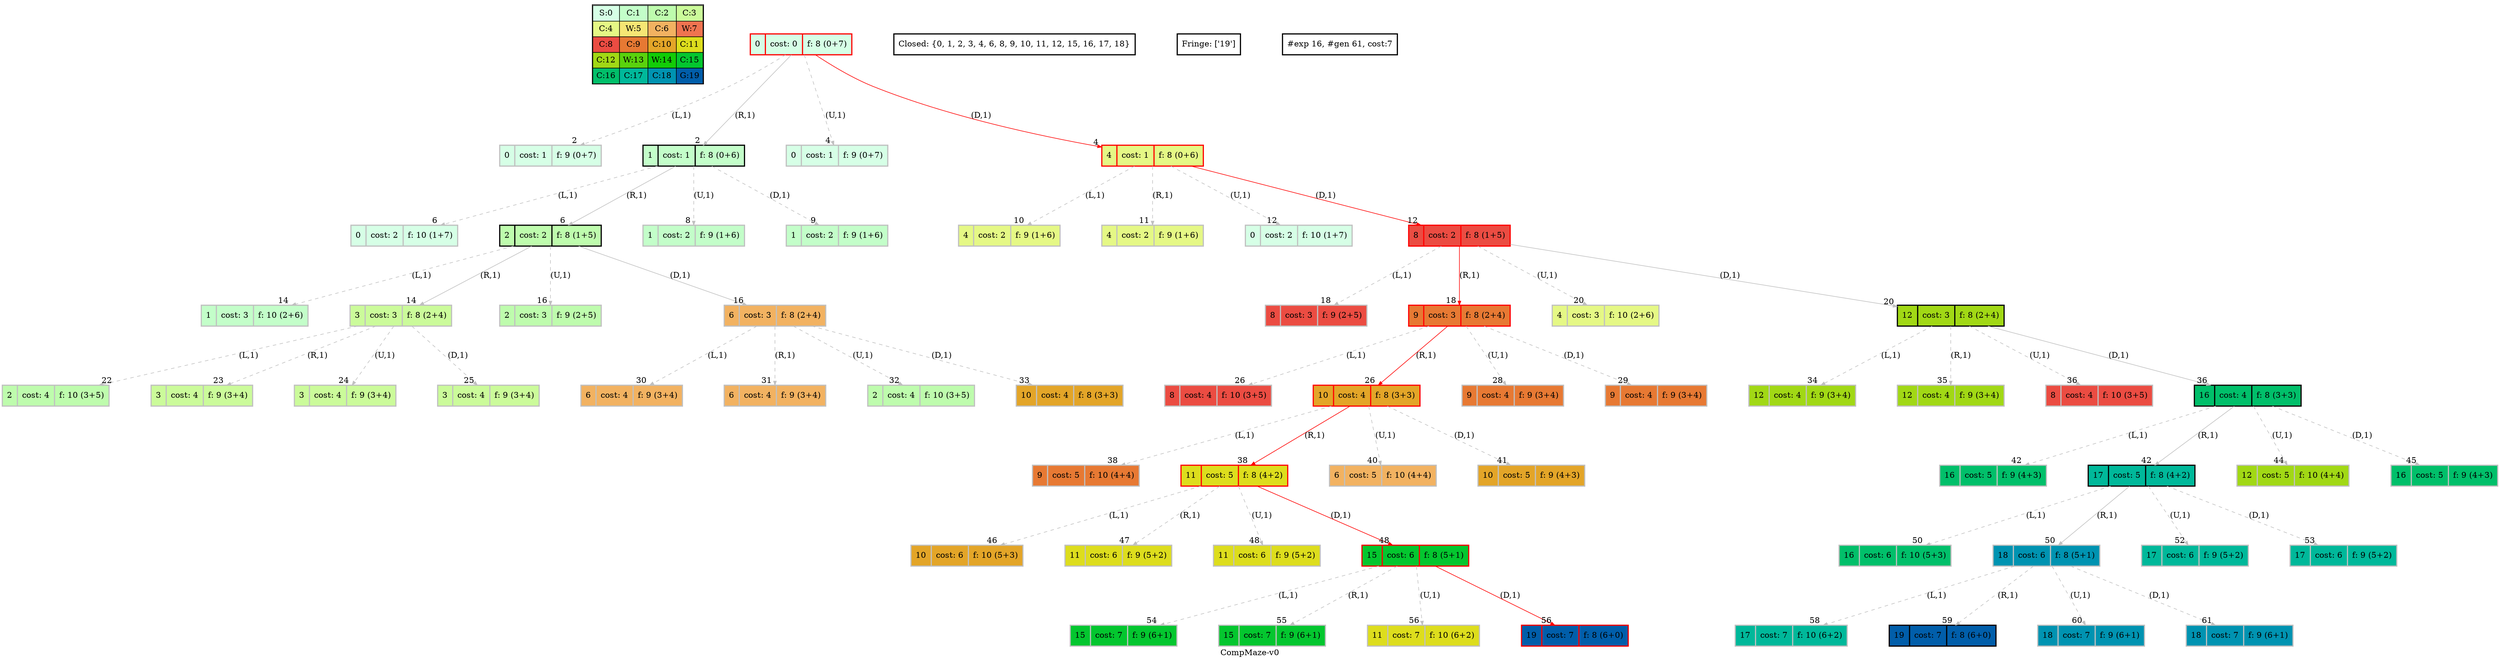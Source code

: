 digraph CompMaze { label="CompMaze-v0" nodesep=1 ranksep="1.2" node [shape=record penwidth=2] edge [arrowsize=0.7] 
subgraph MAP {label=Map;map [shape=plaintext label=<<table border="1" cellpadding="5" cellspacing="0" cellborder="1"><tr><td bgcolor="0.39803922 0.15947579 0.99679532 1.        ">S:0</td><td bgcolor="0.35098039 0.23194764 0.99315867 1.        ">C:1</td><td bgcolor="0.29607843 0.31486959 0.98720184 1.        ">C:2</td><td bgcolor="0.24901961 0.38410575 0.98063477 1.        ">C:3</td></tr><tr><td bgcolor="0.19411765 0.46220388 0.97128103 1.        ">C:4</td><td bgcolor="0.14705882 0.52643216 0.96182564 1.        ">W:5</td><td bgcolor="0.09215686 0.59770746 0.94913494 1.        ">C:6</td><td bgcolor="0.0372549  0.66454018 0.93467977 1.        ">W:7</td></tr><tr><td bgcolor="0.00980392 0.71791192 0.92090552 1.        ">C:8</td><td bgcolor="0.06470588 0.77520398 0.9032472  1.        ">C:9</td><td bgcolor="0.11176471 0.81974048 0.88677369 1.        ">C:10</td><td bgcolor="0.16666667 0.8660254  0.8660254  1.        ">C:11</td></tr><tr><td bgcolor="0.21372549 0.9005867  0.84695821 1.        ">C:12</td><td bgcolor="0.26862745 0.93467977 0.82325295 1.        ">W:13</td><td bgcolor="0.32352941 0.96182564 0.79801723 1.        ">W:14</td><td bgcolor="0.37058824 0.97940977 0.77520398 1.        ">C:15</td></tr><tr><td bgcolor="0.4254902  0.99315867 0.74725253 1.        ">C:16</td><td bgcolor="0.47254902 0.99907048 0.72218645 1.        ">C:17</td><td bgcolor="0.52745098 0.99907048 0.69169844 1.        ">C:18</td><td bgcolor="0.5745098  0.99315867 0.66454018 1.        ">G:19</td></tr></table>>]} 
"0_0" [label="<f0>0 |<f1> cost: 0 |<f2> f: 8 (0+7)", style=filled color=grey fillcolor="0.39803922 0.15947579 0.99679532 1.        "];  
"0_0.0-0" [label="<f0>0 |<f1> cost: 1 |<f2> f: 9 (0+7)", style=filled color=grey fillcolor="0.39803922 0.15947579 0.99679532 1.        "];   "0_0" -> "0_0.0-0" [label="(L,1)" headlabel=" 2 " style="dashed" color=grey ]; "0_c" [label="Closed: {0}" shape=box]; "0_fr" [label="Fringe: []" shape=box];
"0_0" [label="<f0>0 |<f1> cost: 0 |<f2> f: 8 (0+7)", style=filled color=black color=red fillcolor="0.39803922 0.15947579 0.99679532 1.        "];  "0_0.1-1" [label="<f0>1 |<f1> cost: 1 |<f2> f: 8 (0+6)", style=filled color=grey fillcolor="0.35098039 0.23194764 0.99315867 1.        "];   "0_0" -> "0_0.1-1" [label="(R,1)" headlabel=" 2 " style="" color=grey ]; "0_c" [label="Closed: {0}" shape=box]; "0_fr" [label="Fringe: []" shape=box];
"0_0.0-2" [label="<f0>0 |<f1> cost: 1 |<f2> f: 9 (0+7)", style=filled color=grey fillcolor="0.39803922 0.15947579 0.99679532 1.        "];   "0_0" -> "0_0.0-2" [label="(U,1)" headlabel=" 4 " style="dashed" color=grey ]; "0_c" [label="Closed: {0}" shape=box]; "0_fr" [label="Fringe: ['1']" shape=box];
"0_0.4-3" [label="<f0>4 |<f1> cost: 1 |<f2> f: 8 (0+6)", style=filled color=grey color=red fillcolor="0.19411765 0.46220388 0.97128103 1.        "];   "0_0" -> "0_0.4-3" [label="(D,1)" headlabel=" 4 " style="" color=grey color=red ]; "0_c" [label="Closed: {0}" shape=box]; "0_fr" [label="Fringe: ['1']" shape=box];
"0_0.1.0-0" [label="<f0>0 |<f1> cost: 2 |<f2> f: 10 (1+7)", style=filled color=grey fillcolor="0.39803922 0.15947579 0.99679532 1.        "];   "0_0.1-1" -> "0_0.1.0-0" [label="(L,1)" headlabel=" 6 " style="dashed" color=grey ]; "0_c" [label="Closed: {0, 1}" shape=box]; "0_fr" [label="Fringe: ['4']" shape=box];
"0_0.1-1" [label="<f0>1 |<f1> cost: 1 |<f2> f: 8 (0+6)", style=filled color=black fillcolor="0.35098039 0.23194764 0.99315867 1.        "];  "0_0.1.2-1" [label="<f0>2 |<f1> cost: 2 |<f2> f: 8 (1+5)", style=filled color=grey fillcolor="0.29607843 0.31486959 0.98720184 1.        "];   "0_0.1-1" -> "0_0.1.2-1" [label="(R,1)" headlabel=" 6 " style="" color=grey ]; "0_c" [label="Closed: {0, 1}" shape=box]; "0_fr" [label="Fringe: ['4']" shape=box];
"0_0.1.1-2" [label="<f0>1 |<f1> cost: 2 |<f2> f: 9 (1+6)", style=filled color=grey fillcolor="0.35098039 0.23194764 0.99315867 1.        "];   "0_0.1-1" -> "0_0.1.1-2" [label="(U,1)" headlabel=" 8 " style="dashed" color=grey ]; "0_c" [label="Closed: {0, 1}" shape=box]; "0_fr" [label="Fringe: ['4', '2']" shape=box];
"0_0.1.1-3" [label="<f0>1 |<f1> cost: 2 |<f2> f: 9 (1+6)", style=filled color=grey fillcolor="0.35098039 0.23194764 0.99315867 1.        "];   "0_0.1-1" -> "0_0.1.1-3" [label="(D,1)" headlabel=" 9 " style="dashed" color=grey ]; "0_c" [label="Closed: {0, 1}" shape=box]; "0_fr" [label="Fringe: ['4', '2']" shape=box];
"0_0.4.4-0" [label="<f0>4 |<f1> cost: 2 |<f2> f: 9 (1+6)", style=filled color=grey fillcolor="0.19411765 0.46220388 0.97128103 1.        "];   "0_0.4-3" -> "0_0.4.4-0" [label="(L,1)" headlabel=" 10 " style="dashed" color=grey ]; "0_c" [label="Closed: {0, 1, 4}" shape=box]; "0_fr" [label="Fringe: ['2']" shape=box];
"0_0.4.4-1" [label="<f0>4 |<f1> cost: 2 |<f2> f: 9 (1+6)", style=filled color=grey fillcolor="0.19411765 0.46220388 0.97128103 1.        "];   "0_0.4-3" -> "0_0.4.4-1" [label="(R,1)" headlabel=" 11 " style="dashed" color=grey ]; "0_c" [label="Closed: {0, 1, 4}" shape=box]; "0_fr" [label="Fringe: ['2']" shape=box];
"0_0.4.0-2" [label="<f0>0 |<f1> cost: 2 |<f2> f: 10 (1+7)", style=filled color=grey fillcolor="0.39803922 0.15947579 0.99679532 1.        "];   "0_0.4-3" -> "0_0.4.0-2" [label="(U,1)" headlabel=" 12 " style="dashed" color=grey ]; "0_c" [label="Closed: {0, 1, 4}" shape=box]; "0_fr" [label="Fringe: ['2']" shape=box];
"0_0.4-3" [label="<f0>4 |<f1> cost: 1 |<f2> f: 8 (0+6)", style=filled color=black color=red fillcolor="0.19411765 0.46220388 0.97128103 1.        "];  "0_0.4.8-3" [label="<f0>8 |<f1> cost: 2 |<f2> f: 8 (1+5)", style=filled color=grey color=red fillcolor="0.00980392 0.71791192 0.92090552 1.        "];   "0_0.4-3" -> "0_0.4.8-3" [label="(D,1)" headlabel=" 12 " style="" color=grey color=red ]; "0_c" [label="Closed: {0, 1, 4}" shape=box]; "0_fr" [label="Fringe: ['2']" shape=box];
"0_0.1.2.1-0" [label="<f0>1 |<f1> cost: 3 |<f2> f: 10 (2+6)", style=filled color=grey fillcolor="0.35098039 0.23194764 0.99315867 1.        "];   "0_0.1.2-1" -> "0_0.1.2.1-0" [label="(L,1)" headlabel=" 14 " style="dashed" color=grey ]; "0_c" [label="Closed: {0, 1, 2, 4}" shape=box]; "0_fr" [label="Fringe: ['8']" shape=box];
"0_0.1.2-1" [label="<f0>2 |<f1> cost: 2 |<f2> f: 8 (1+5)", style=filled color=black fillcolor="0.29607843 0.31486959 0.98720184 1.        "];  "0_0.1.2.3-1" [label="<f0>3 |<f1> cost: 3 |<f2> f: 8 (2+4)", style=filled color=grey fillcolor="0.24901961 0.38410575 0.98063477 1.        "];   "0_0.1.2-1" -> "0_0.1.2.3-1" [label="(R,1)" headlabel=" 14 " style="" color=grey ]; "0_c" [label="Closed: {0, 1, 2, 4}" shape=box]; "0_fr" [label="Fringe: ['8']" shape=box];
"0_0.1.2.2-2" [label="<f0>2 |<f1> cost: 3 |<f2> f: 9 (2+5)", style=filled color=grey fillcolor="0.29607843 0.31486959 0.98720184 1.        "];   "0_0.1.2-1" -> "0_0.1.2.2-2" [label="(U,1)" headlabel=" 16 " style="dashed" color=grey ]; "0_c" [label="Closed: {0, 1, 2, 4}" shape=box]; "0_fr" [label="Fringe: ['8', '3']" shape=box];
"0_0.1.2.6-3" [label="<f0>6 |<f1> cost: 3 |<f2> f: 8 (2+4)", style=filled color=grey fillcolor="0.09215686 0.59770746 0.94913494 1.        "];   "0_0.1.2-1" -> "0_0.1.2.6-3" [label="(D,1)" headlabel=" 16 " style="" color=grey ]; "0_c" [label="Closed: {0, 1, 2, 4}" shape=box]; "0_fr" [label="Fringe: ['8', '3']" shape=box];
"0_0.4.8.8-0" [label="<f0>8 |<f1> cost: 3 |<f2> f: 9 (2+5)", style=filled color=grey fillcolor="0.00980392 0.71791192 0.92090552 1.        "];   "0_0.4.8-3" -> "0_0.4.8.8-0" [label="(L,1)" headlabel=" 18 " style="dashed" color=grey ]; "0_c" [label="Closed: {0, 1, 2, 4, 8}" shape=box]; "0_fr" [label="Fringe: ['3', '6']" shape=box];
"0_0.4.8-3" [label="<f0>8 |<f1> cost: 2 |<f2> f: 8 (1+5)", style=filled color=black color=red fillcolor="0.00980392 0.71791192 0.92090552 1.        "];  "0_0.4.8.9-1" [label="<f0>9 |<f1> cost: 3 |<f2> f: 8 (2+4)", style=filled color=grey color=red fillcolor="0.06470588 0.77520398 0.9032472  1.        "];   "0_0.4.8-3" -> "0_0.4.8.9-1" [label="(R,1)" headlabel=" 18 " style="" color=grey color=red ]; "0_c" [label="Closed: {0, 1, 2, 4, 8}" shape=box]; "0_fr" [label="Fringe: ['3', '6']" shape=box];
"0_0.4.8.4-2" [label="<f0>4 |<f1> cost: 3 |<f2> f: 10 (2+6)", style=filled color=grey fillcolor="0.19411765 0.46220388 0.97128103 1.        "];   "0_0.4.8-3" -> "0_0.4.8.4-2" [label="(U,1)" headlabel=" 20 " style="dashed" color=grey ]; "0_c" [label="Closed: {0, 1, 2, 4, 8}" shape=box]; "0_fr" [label="Fringe: ['3', '6', '9']" shape=box];
"0_0.4.8.12-3" [label="<f0>12 |<f1> cost: 3 |<f2> f: 8 (2+4)", style=filled color=grey fillcolor="0.21372549 0.9005867  0.84695821 1.        "];   "0_0.4.8-3" -> "0_0.4.8.12-3" [label="(D,1)" headlabel=" 20 " style="" color=grey ]; "0_c" [label="Closed: {0, 1, 2, 4, 8}" shape=box]; "0_fr" [label="Fringe: ['3', '6', '9']" shape=box];
"0_0.1.2.3.2-0" [label="<f0>2 |<f1> cost: 4 |<f2> f: 10 (3+5)", style=filled color=grey fillcolor="0.29607843 0.31486959 0.98720184 1.        "];   "0_0.1.2.3-1" -> "0_0.1.2.3.2-0" [label="(L,1)" headlabel=" 22 " style="dashed" color=grey ]; "0_c" [label="Closed: {0, 1, 2, 3, 4, 8}" shape=box]; "0_fr" [label="Fringe: ['6', '9', '12']" shape=box];
"0_0.1.2.3.3-1" [label="<f0>3 |<f1> cost: 4 |<f2> f: 9 (3+4)", style=filled color=grey fillcolor="0.24901961 0.38410575 0.98063477 1.        "];   "0_0.1.2.3-1" -> "0_0.1.2.3.3-1" [label="(R,1)" headlabel=" 23 " style="dashed" color=grey ]; "0_c" [label="Closed: {0, 1, 2, 3, 4, 8}" shape=box]; "0_fr" [label="Fringe: ['6', '9', '12']" shape=box];
"0_0.1.2.3.3-2" [label="<f0>3 |<f1> cost: 4 |<f2> f: 9 (3+4)", style=filled color=grey fillcolor="0.24901961 0.38410575 0.98063477 1.        "];   "0_0.1.2.3-1" -> "0_0.1.2.3.3-2" [label="(U,1)" headlabel=" 24 " style="dashed" color=grey ]; "0_c" [label="Closed: {0, 1, 2, 3, 4, 8}" shape=box]; "0_fr" [label="Fringe: ['6', '9', '12']" shape=box];
"0_0.1.2.3.3-3" [label="<f0>3 |<f1> cost: 4 |<f2> f: 9 (3+4)", style=filled color=grey fillcolor="0.24901961 0.38410575 0.98063477 1.        "];   "0_0.1.2.3-1" -> "0_0.1.2.3.3-3" [label="(D,1)" headlabel=" 25 " style="dashed" color=grey ]; "0_c" [label="Closed: {0, 1, 2, 3, 4, 8}" shape=box]; "0_fr" [label="Fringe: ['6', '9', '12']" shape=box];
"0_0.4.8.9.8-0" [label="<f0>8 |<f1> cost: 4 |<f2> f: 10 (3+5)", style=filled color=grey fillcolor="0.00980392 0.71791192 0.92090552 1.        "];   "0_0.4.8.9-1" -> "0_0.4.8.9.8-0" [label="(L,1)" headlabel=" 26 " style="dashed" color=grey ]; "0_c" [label="Closed: {0, 1, 2, 3, 4, 8, 9}" shape=box]; "0_fr" [label="Fringe: ['6', '12']" shape=box];
"0_0.4.8.9-1" [label="<f0>9 |<f1> cost: 3 |<f2> f: 8 (2+4)", style=filled color=black color=red fillcolor="0.06470588 0.77520398 0.9032472  1.        "];  "0_0.4.8.9.10-1" [label="<f0>10 |<f1> cost: 4 |<f2> f: 8 (3+3)", style=filled color=grey color=red fillcolor="0.11176471 0.81974048 0.88677369 1.        "];   "0_0.4.8.9-1" -> "0_0.4.8.9.10-1" [label="(R,1)" headlabel=" 26 " style="" color=grey color=red ]; "0_c" [label="Closed: {0, 1, 2, 3, 4, 8, 9}" shape=box]; "0_fr" [label="Fringe: ['6', '12']" shape=box];
"0_0.4.8.9.9-2" [label="<f0>9 |<f1> cost: 4 |<f2> f: 9 (3+4)", style=filled color=grey fillcolor="0.06470588 0.77520398 0.9032472  1.        "];   "0_0.4.8.9-1" -> "0_0.4.8.9.9-2" [label="(U,1)" headlabel=" 28 " style="dashed" color=grey ]; "0_c" [label="Closed: {0, 1, 2, 3, 4, 8, 9}" shape=box]; "0_fr" [label="Fringe: ['6', '12', '10']" shape=box];
"0_0.4.8.9.9-3" [label="<f0>9 |<f1> cost: 4 |<f2> f: 9 (3+4)", style=filled color=grey fillcolor="0.06470588 0.77520398 0.9032472  1.        "];   "0_0.4.8.9-1" -> "0_0.4.8.9.9-3" [label="(D,1)" headlabel=" 29 " style="dashed" color=grey ]; "0_c" [label="Closed: {0, 1, 2, 3, 4, 8, 9}" shape=box]; "0_fr" [label="Fringe: ['6', '12', '10']" shape=box];
"0_0.1.2.6.6-0" [label="<f0>6 |<f1> cost: 4 |<f2> f: 9 (3+4)", style=filled color=grey fillcolor="0.09215686 0.59770746 0.94913494 1.        "];   "0_0.1.2.6-3" -> "0_0.1.2.6.6-0" [label="(L,1)" headlabel=" 30 " style="dashed" color=grey ]; "0_c" [label="Closed: {0, 1, 2, 3, 4, 6, 8, 9}" shape=box]; "0_fr" [label="Fringe: ['12', '10']" shape=box];
"0_0.1.2.6.6-1" [label="<f0>6 |<f1> cost: 4 |<f2> f: 9 (3+4)", style=filled color=grey fillcolor="0.09215686 0.59770746 0.94913494 1.        "];   "0_0.1.2.6-3" -> "0_0.1.2.6.6-1" [label="(R,1)" headlabel=" 31 " style="dashed" color=grey ]; "0_c" [label="Closed: {0, 1, 2, 3, 4, 6, 8, 9}" shape=box]; "0_fr" [label="Fringe: ['12', '10']" shape=box];
"0_0.1.2.6.2-2" [label="<f0>2 |<f1> cost: 4 |<f2> f: 10 (3+5)", style=filled color=grey fillcolor="0.29607843 0.31486959 0.98720184 1.        "];   "0_0.1.2.6-3" -> "0_0.1.2.6.2-2" [label="(U,1)" headlabel=" 32 " style="dashed" color=grey ]; "0_c" [label="Closed: {0, 1, 2, 3, 4, 6, 8, 9}" shape=box]; "0_fr" [label="Fringe: ['12', '10']" shape=box];
"0_0.1.2.6.10-3" [label="<f0>10 |<f1> cost: 4 |<f2> f: 8 (3+3)", style=filled color=grey fillcolor="0.11176471 0.81974048 0.88677369 1.        "];   "0_0.1.2.6-3" -> "0_0.1.2.6.10-3" [label="(D,1)" headlabel=" 33 " style="dashed" color=grey ]; "0_c" [label="Closed: {0, 1, 2, 3, 4, 6, 8, 9}" shape=box]; "0_fr" [label="Fringe: ['12', '10']" shape=box];
"0_0.4.8.12.12-0" [label="<f0>12 |<f1> cost: 4 |<f2> f: 9 (3+4)", style=filled color=grey fillcolor="0.21372549 0.9005867  0.84695821 1.        "];   "0_0.4.8.12-3" -> "0_0.4.8.12.12-0" [label="(L,1)" headlabel=" 34 " style="dashed" color=grey ]; "0_c" [label="Closed: {0, 1, 2, 3, 4, 6, 8, 9, 12}" shape=box]; "0_fr" [label="Fringe: ['10']" shape=box];
"0_0.4.8.12.12-1" [label="<f0>12 |<f1> cost: 4 |<f2> f: 9 (3+4)", style=filled color=grey fillcolor="0.21372549 0.9005867  0.84695821 1.        "];   "0_0.4.8.12-3" -> "0_0.4.8.12.12-1" [label="(R,1)" headlabel=" 35 " style="dashed" color=grey ]; "0_c" [label="Closed: {0, 1, 2, 3, 4, 6, 8, 9, 12}" shape=box]; "0_fr" [label="Fringe: ['10']" shape=box];
"0_0.4.8.12.8-2" [label="<f0>8 |<f1> cost: 4 |<f2> f: 10 (3+5)", style=filled color=grey fillcolor="0.00980392 0.71791192 0.92090552 1.        "];   "0_0.4.8.12-3" -> "0_0.4.8.12.8-2" [label="(U,1)" headlabel=" 36 " style="dashed" color=grey ]; "0_c" [label="Closed: {0, 1, 2, 3, 4, 6, 8, 9, 12}" shape=box]; "0_fr" [label="Fringe: ['10']" shape=box];
"0_0.4.8.12-3" [label="<f0>12 |<f1> cost: 3 |<f2> f: 8 (2+4)", style=filled color=black fillcolor="0.21372549 0.9005867  0.84695821 1.        "];  "0_0.4.8.12.16-3" [label="<f0>16 |<f1> cost: 4 |<f2> f: 8 (3+3)", style=filled color=grey fillcolor="0.4254902  0.99315867 0.74725253 1.        "];   "0_0.4.8.12-3" -> "0_0.4.8.12.16-3" [label="(D,1)" headlabel=" 36 " style="" color=grey ]; "0_c" [label="Closed: {0, 1, 2, 3, 4, 6, 8, 9, 12}" shape=box]; "0_fr" [label="Fringe: ['10']" shape=box];
"0_0.4.8.9.10.9-0" [label="<f0>9 |<f1> cost: 5 |<f2> f: 10 (4+4)", style=filled color=grey fillcolor="0.06470588 0.77520398 0.9032472  1.        "];   "0_0.4.8.9.10-1" -> "0_0.4.8.9.10.9-0" [label="(L,1)" headlabel=" 38 " style="dashed" color=grey ]; "0_c" [label="Closed: {0, 1, 2, 3, 4, 6, 8, 9, 10, 12}" shape=box]; "0_fr" [label="Fringe: ['16']" shape=box];
"0_0.4.8.9.10-1" [label="<f0>10 |<f1> cost: 4 |<f2> f: 8 (3+3)", style=filled color=black color=red fillcolor="0.11176471 0.81974048 0.88677369 1.        "];  "0_0.4.8.9.10.11-1" [label="<f0>11 |<f1> cost: 5 |<f2> f: 8 (4+2)", style=filled color=grey color=red fillcolor="0.16666667 0.8660254  0.8660254  1.        "];   "0_0.4.8.9.10-1" -> "0_0.4.8.9.10.11-1" [label="(R,1)" headlabel=" 38 " style="" color=grey color=red ]; "0_c" [label="Closed: {0, 1, 2, 3, 4, 6, 8, 9, 10, 12}" shape=box]; "0_fr" [label="Fringe: ['16']" shape=box];
"0_0.4.8.9.10.6-2" [label="<f0>6 |<f1> cost: 5 |<f2> f: 10 (4+4)", style=filled color=grey fillcolor="0.09215686 0.59770746 0.94913494 1.        "];   "0_0.4.8.9.10-1" -> "0_0.4.8.9.10.6-2" [label="(U,1)" headlabel=" 40 " style="dashed" color=grey ]; "0_c" [label="Closed: {0, 1, 2, 3, 4, 6, 8, 9, 10, 12}" shape=box]; "0_fr" [label="Fringe: ['16', '11']" shape=box];
"0_0.4.8.9.10.10-3" [label="<f0>10 |<f1> cost: 5 |<f2> f: 9 (4+3)", style=filled color=grey fillcolor="0.11176471 0.81974048 0.88677369 1.        "];   "0_0.4.8.9.10-1" -> "0_0.4.8.9.10.10-3" [label="(D,1)" headlabel=" 41 " style="dashed" color=grey ]; "0_c" [label="Closed: {0, 1, 2, 3, 4, 6, 8, 9, 10, 12}" shape=box]; "0_fr" [label="Fringe: ['16', '11']" shape=box];
"0_0.4.8.12.16.16-0" [label="<f0>16 |<f1> cost: 5 |<f2> f: 9 (4+3)", style=filled color=grey fillcolor="0.4254902  0.99315867 0.74725253 1.        "];   "0_0.4.8.12.16-3" -> "0_0.4.8.12.16.16-0" [label="(L,1)" headlabel=" 42 " style="dashed" color=grey ]; "0_c" [label="Closed: {0, 1, 2, 3, 4, 6, 8, 9, 10, 12, 16}" shape=box]; "0_fr" [label="Fringe: ['11']" shape=box];
"0_0.4.8.12.16-3" [label="<f0>16 |<f1> cost: 4 |<f2> f: 8 (3+3)", style=filled color=black fillcolor="0.4254902  0.99315867 0.74725253 1.        "];  "0_0.4.8.12.16.17-1" [label="<f0>17 |<f1> cost: 5 |<f2> f: 8 (4+2)", style=filled color=grey fillcolor="0.47254902 0.99907048 0.72218645 1.        "];   "0_0.4.8.12.16-3" -> "0_0.4.8.12.16.17-1" [label="(R,1)" headlabel=" 42 " style="" color=grey ]; "0_c" [label="Closed: {0, 1, 2, 3, 4, 6, 8, 9, 10, 12, 16}" shape=box]; "0_fr" [label="Fringe: ['11']" shape=box];
"0_0.4.8.12.16.12-2" [label="<f0>12 |<f1> cost: 5 |<f2> f: 10 (4+4)", style=filled color=grey fillcolor="0.21372549 0.9005867  0.84695821 1.        "];   "0_0.4.8.12.16-3" -> "0_0.4.8.12.16.12-2" [label="(U,1)" headlabel=" 44 " style="dashed" color=grey ]; "0_c" [label="Closed: {0, 1, 2, 3, 4, 6, 8, 9, 10, 12, 16}" shape=box]; "0_fr" [label="Fringe: ['11', '17']" shape=box];
"0_0.4.8.12.16.16-3" [label="<f0>16 |<f1> cost: 5 |<f2> f: 9 (4+3)", style=filled color=grey fillcolor="0.4254902  0.99315867 0.74725253 1.        "];   "0_0.4.8.12.16-3" -> "0_0.4.8.12.16.16-3" [label="(D,1)" headlabel=" 45 " style="dashed" color=grey ]; "0_c" [label="Closed: {0, 1, 2, 3, 4, 6, 8, 9, 10, 12, 16}" shape=box]; "0_fr" [label="Fringe: ['11', '17']" shape=box];
"0_0.4.8.9.10.11.10-0" [label="<f0>10 |<f1> cost: 6 |<f2> f: 10 (5+3)", style=filled color=grey fillcolor="0.11176471 0.81974048 0.88677369 1.        "];   "0_0.4.8.9.10.11-1" -> "0_0.4.8.9.10.11.10-0" [label="(L,1)" headlabel=" 46 " style="dashed" color=grey ]; "0_c" [label="Closed: {0, 1, 2, 3, 4, 6, 8, 9, 10, 11, 12, 16}" shape=box]; "0_fr" [label="Fringe: ['17']" shape=box];
"0_0.4.8.9.10.11.11-1" [label="<f0>11 |<f1> cost: 6 |<f2> f: 9 (5+2)", style=filled color=grey fillcolor="0.16666667 0.8660254  0.8660254  1.        "];   "0_0.4.8.9.10.11-1" -> "0_0.4.8.9.10.11.11-1" [label="(R,1)" headlabel=" 47 " style="dashed" color=grey ]; "0_c" [label="Closed: {0, 1, 2, 3, 4, 6, 8, 9, 10, 11, 12, 16}" shape=box]; "0_fr" [label="Fringe: ['17']" shape=box];
"0_0.4.8.9.10.11.11-2" [label="<f0>11 |<f1> cost: 6 |<f2> f: 9 (5+2)", style=filled color=grey fillcolor="0.16666667 0.8660254  0.8660254  1.        "];   "0_0.4.8.9.10.11-1" -> "0_0.4.8.9.10.11.11-2" [label="(U,1)" headlabel=" 48 " style="dashed" color=grey ]; "0_c" [label="Closed: {0, 1, 2, 3, 4, 6, 8, 9, 10, 11, 12, 16}" shape=box]; "0_fr" [label="Fringe: ['17']" shape=box];
"0_0.4.8.9.10.11-1" [label="<f0>11 |<f1> cost: 5 |<f2> f: 8 (4+2)", style=filled color=black color=red fillcolor="0.16666667 0.8660254  0.8660254  1.        "];  "0_0.4.8.9.10.11.15-3" [label="<f0>15 |<f1> cost: 6 |<f2> f: 8 (5+1)", style=filled color=grey color=red fillcolor="0.37058824 0.97940977 0.77520398 1.        "];   "0_0.4.8.9.10.11-1" -> "0_0.4.8.9.10.11.15-3" [label="(D,1)" headlabel=" 48 " style="" color=grey color=red ]; "0_c" [label="Closed: {0, 1, 2, 3, 4, 6, 8, 9, 10, 11, 12, 16}" shape=box]; "0_fr" [label="Fringe: ['17']" shape=box];
"0_0.4.8.12.16.17.16-0" [label="<f0>16 |<f1> cost: 6 |<f2> f: 10 (5+3)", style=filled color=grey fillcolor="0.4254902  0.99315867 0.74725253 1.        "];   "0_0.4.8.12.16.17-1" -> "0_0.4.8.12.16.17.16-0" [label="(L,1)" headlabel=" 50 " style="dashed" color=grey ]; "0_c" [label="Closed: {0, 1, 2, 3, 4, 6, 8, 9, 10, 11, 12, 16, 17}" shape=box]; "0_fr" [label="Fringe: ['15']" shape=box];
"0_0.4.8.12.16.17-1" [label="<f0>17 |<f1> cost: 5 |<f2> f: 8 (4+2)", style=filled color=black fillcolor="0.47254902 0.99907048 0.72218645 1.        "];  "0_0.4.8.12.16.17.18-1" [label="<f0>18 |<f1> cost: 6 |<f2> f: 8 (5+1)", style=filled color=grey fillcolor="0.52745098 0.99907048 0.69169844 1.        "];   "0_0.4.8.12.16.17-1" -> "0_0.4.8.12.16.17.18-1" [label="(R,1)" headlabel=" 50 " style="" color=grey ]; "0_c" [label="Closed: {0, 1, 2, 3, 4, 6, 8, 9, 10, 11, 12, 16, 17}" shape=box]; "0_fr" [label="Fringe: ['15']" shape=box];
"0_0.4.8.12.16.17.17-2" [label="<f0>17 |<f1> cost: 6 |<f2> f: 9 (5+2)", style=filled color=grey fillcolor="0.47254902 0.99907048 0.72218645 1.        "];   "0_0.4.8.12.16.17-1" -> "0_0.4.8.12.16.17.17-2" [label="(U,1)" headlabel=" 52 " style="dashed" color=grey ]; "0_c" [label="Closed: {0, 1, 2, 3, 4, 6, 8, 9, 10, 11, 12, 16, 17}" shape=box]; "0_fr" [label="Fringe: ['15', '18']" shape=box];
"0_0.4.8.12.16.17.17-3" [label="<f0>17 |<f1> cost: 6 |<f2> f: 9 (5+2)", style=filled color=grey fillcolor="0.47254902 0.99907048 0.72218645 1.        "];   "0_0.4.8.12.16.17-1" -> "0_0.4.8.12.16.17.17-3" [label="(D,1)" headlabel=" 53 " style="dashed" color=grey ]; "0_c" [label="Closed: {0, 1, 2, 3, 4, 6, 8, 9, 10, 11, 12, 16, 17}" shape=box]; "0_fr" [label="Fringe: ['15', '18']" shape=box];
"0_0.4.8.9.10.11.15.15-0" [label="<f0>15 |<f1> cost: 7 |<f2> f: 9 (6+1)", style=filled color=grey fillcolor="0.37058824 0.97940977 0.77520398 1.        "];   "0_0.4.8.9.10.11.15-3" -> "0_0.4.8.9.10.11.15.15-0" [label="(L,1)" headlabel=" 54 " style="dashed" color=grey ]; "0_c" [label="Closed: {0, 1, 2, 3, 4, 6, 8, 9, 10, 11, 12, 15, 16, 17}" shape=box]; "0_fr" [label="Fringe: ['18']" shape=box];
"0_0.4.8.9.10.11.15.15-1" [label="<f0>15 |<f1> cost: 7 |<f2> f: 9 (6+1)", style=filled color=grey fillcolor="0.37058824 0.97940977 0.77520398 1.        "];   "0_0.4.8.9.10.11.15-3" -> "0_0.4.8.9.10.11.15.15-1" [label="(R,1)" headlabel=" 55 " style="dashed" color=grey ]; "0_c" [label="Closed: {0, 1, 2, 3, 4, 6, 8, 9, 10, 11, 12, 15, 16, 17}" shape=box]; "0_fr" [label="Fringe: ['18']" shape=box];
"0_0.4.8.9.10.11.15.11-2" [label="<f0>11 |<f1> cost: 7 |<f2> f: 10 (6+2)", style=filled color=grey fillcolor="0.16666667 0.8660254  0.8660254  1.        "];   "0_0.4.8.9.10.11.15-3" -> "0_0.4.8.9.10.11.15.11-2" [label="(U,1)" headlabel=" 56 " style="dashed" color=grey ]; "0_c" [label="Closed: {0, 1, 2, 3, 4, 6, 8, 9, 10, 11, 12, 15, 16, 17}" shape=box]; "0_fr" [label="Fringe: ['18']" shape=box];
"0_0.4.8.9.10.11.15-3" [label="<f0>15 |<f1> cost: 6 |<f2> f: 8 (5+1)", style=filled color=black color=red fillcolor="0.37058824 0.97940977 0.77520398 1.        "];  "0_0.4.8.9.10.11.15.19-3" [label="<f0>19 |<f1> cost: 7 |<f2> f: 8 (6+0)", style=filled color=black color=red fillcolor="0.5745098  0.99315867 0.66454018 1.        "]; /*GOALSTATE*/  "0_0.4.8.9.10.11.15-3" -> "0_0.4.8.9.10.11.15.19-3" [label="(D,1)" headlabel=" 56 " style="" color=grey color=red ]; "0_c" [label="Closed: {0, 1, 2, 3, 4, 6, 8, 9, 10, 11, 12, 15, 16, 17}" shape=box]; "0_fr" [label="Fringe: ['18']" shape=box];
"0_0.4.8.12.16.17.18.17-0" [label="<f0>17 |<f1> cost: 7 |<f2> f: 10 (6+2)", style=filled color=grey fillcolor="0.47254902 0.99907048 0.72218645 1.        "];   "0_0.4.8.12.16.17.18-1" -> "0_0.4.8.12.16.17.18.17-0" [label="(L,1)" headlabel=" 58 " style="dashed" color=grey ]; "0_c" [label="Closed: {0, 1, 2, 3, 4, 6, 8, 9, 10, 11, 12, 15, 16, 17, 18}" shape=box]; "0_fr" [label="Fringe: ['19']" shape=box];
"0_0.4.8.12.16.17.18.19-1" [label="<f0>19 |<f1> cost: 7 |<f2> f: 8 (6+0)", style=filled color=black fillcolor="0.5745098  0.99315867 0.66454018 1.        "]; /*GOALSTATE*/  "0_0.4.8.12.16.17.18-1" -> "0_0.4.8.12.16.17.18.19-1" [label="(R,1)" headlabel=" 59 " style="dashed" color=grey ]; "0_c" [label="Closed: {0, 1, 2, 3, 4, 6, 8, 9, 10, 11, 12, 15, 16, 17, 18}" shape=box]; "0_fr" [label="Fringe: ['19']" shape=box];
"0_0.4.8.12.16.17.18.18-2" [label="<f0>18 |<f1> cost: 7 |<f2> f: 9 (6+1)", style=filled color=grey fillcolor="0.52745098 0.99907048 0.69169844 1.        "];   "0_0.4.8.12.16.17.18-1" -> "0_0.4.8.12.16.17.18.18-2" [label="(U,1)" headlabel=" 60 " style="dashed" color=grey ]; "0_c" [label="Closed: {0, 1, 2, 3, 4, 6, 8, 9, 10, 11, 12, 15, 16, 17, 18}" shape=box]; "0_fr" [label="Fringe: ['19']" shape=box];
"0_0.4.8.12.16.17.18.18-3" [label="<f0>18 |<f1> cost: 7 |<f2> f: 9 (6+1)", style=filled color=grey fillcolor="0.52745098 0.99907048 0.69169844 1.        "];   "0_0.4.8.12.16.17.18-1" -> "0_0.4.8.12.16.17.18.18-3" [label="(D,1)" headlabel=" 61 " style="dashed" color=grey ]; "0_c" [label="Closed: {0, 1, 2, 3, 4, 6, 8, 9, 10, 11, 12, 15, 16, 17, 18}" shape=box]; "0_fr" [label="Fringe: ['19']" shape=box]
"#exp 16, #gen 61, cost:7" [ shape=box ]; }
